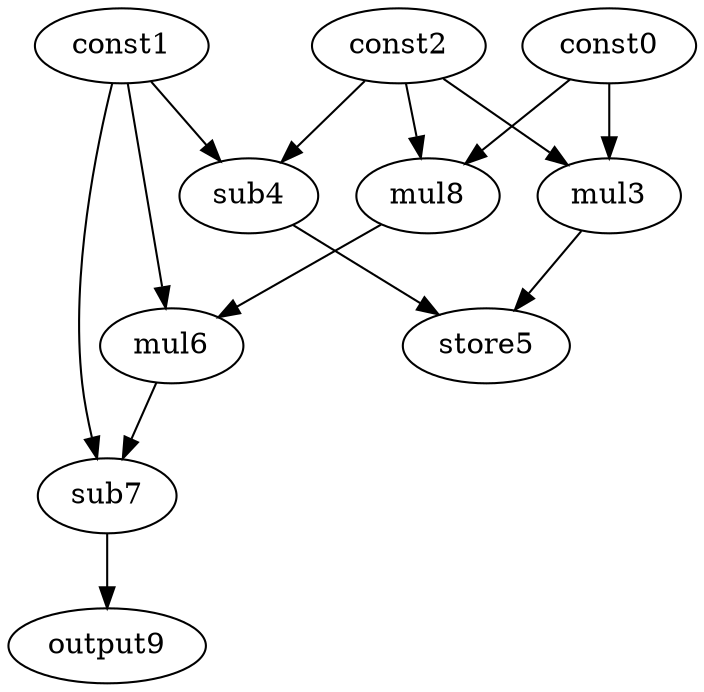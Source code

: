 digraph G { 
const0[opcode=const]; 
const1[opcode=const]; 
const2[opcode=const]; 
mul3[opcode=mul]; 
sub4[opcode=sub]; 
store5[opcode=store]; 
mul6[opcode=mul]; 
sub7[opcode=sub]; 
mul8[opcode=mul]; 
output9[opcode=output]; 
const0->mul3[operand=0];
const2->mul3[operand=1];
const1->sub4[operand=0];
const2->sub4[operand=1];
const0->mul8[operand=0];
const2->mul8[operand=1];
mul3->store5[operand=0];
sub4->store5[operand=1];
mul8->mul6[operand=0];
const1->mul6[operand=1];
const1->sub7[operand=0];
mul6->sub7[operand=1];
sub7->output9[operand=0];
}

